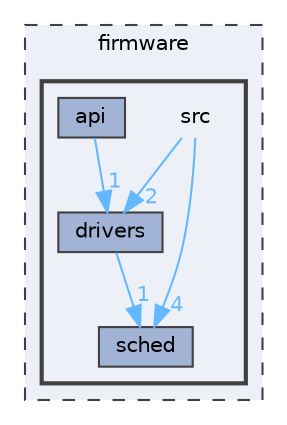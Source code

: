 digraph "firmware/src"
{
 // LATEX_PDF_SIZE
  bgcolor="transparent";
  edge [fontname=Helvetica,fontsize=10,labelfontname=Helvetica,labelfontsize=10];
  node [fontname=Helvetica,fontsize=10,shape=box,height=0.2,width=0.4];
  compound=true
  subgraph clusterdir_d9edf6c004b4a7ff14fe9ae7a92214ee {
    graph [ bgcolor="#edf0f7", pencolor="grey25", label="firmware", fontname=Helvetica,fontsize=10 style="filled,dashed", URL="dir_d9edf6c004b4a7ff14fe9ae7a92214ee.html",tooltip=""]
  subgraph clusterdir_c898ccd6027d5da3247aa855d21ca2cf {
    graph [ bgcolor="#edf0f7", pencolor="grey25", label="", fontname=Helvetica,fontsize=10 style="filled,bold", URL="dir_c898ccd6027d5da3247aa855d21ca2cf.html",tooltip=""]
    dir_c898ccd6027d5da3247aa855d21ca2cf [shape=plaintext, label="src"];
  dir_18ac01a18bb8b208f27c88345941c779 [label="api", fillcolor="#a2b4d6", color="grey25", style="filled", URL="dir_18ac01a18bb8b208f27c88345941c779.html",tooltip=""];
  dir_e200633b3c29dcc6afc0356839fb5e29 [label="drivers", fillcolor="#a2b4d6", color="grey25", style="filled", URL="dir_e200633b3c29dcc6afc0356839fb5e29.html",tooltip=""];
  dir_7823007820cfe4d1a4ad04f11c50e251 [label="sched", fillcolor="#a2b4d6", color="grey25", style="filled", URL="dir_7823007820cfe4d1a4ad04f11c50e251.html",tooltip=""];
  }
  }
  dir_c898ccd6027d5da3247aa855d21ca2cf->dir_7823007820cfe4d1a4ad04f11c50e251 [headlabel="4", labeldistance=1.5 headhref="dir_000004_000003.html" href="dir_000004_000003.html" color="steelblue1" fontcolor="steelblue1"];
  dir_c898ccd6027d5da3247aa855d21ca2cf->dir_e200633b3c29dcc6afc0356839fb5e29 [headlabel="2", labeldistance=1.5 headhref="dir_000004_000001.html" href="dir_000004_000001.html" color="steelblue1" fontcolor="steelblue1"];
  dir_18ac01a18bb8b208f27c88345941c779->dir_e200633b3c29dcc6afc0356839fb5e29 [headlabel="1", labeldistance=1.5 headhref="dir_000000_000001.html" href="dir_000000_000001.html" color="steelblue1" fontcolor="steelblue1"];
  dir_e200633b3c29dcc6afc0356839fb5e29->dir_7823007820cfe4d1a4ad04f11c50e251 [headlabel="1", labeldistance=1.5 headhref="dir_000001_000003.html" href="dir_000001_000003.html" color="steelblue1" fontcolor="steelblue1"];
}
